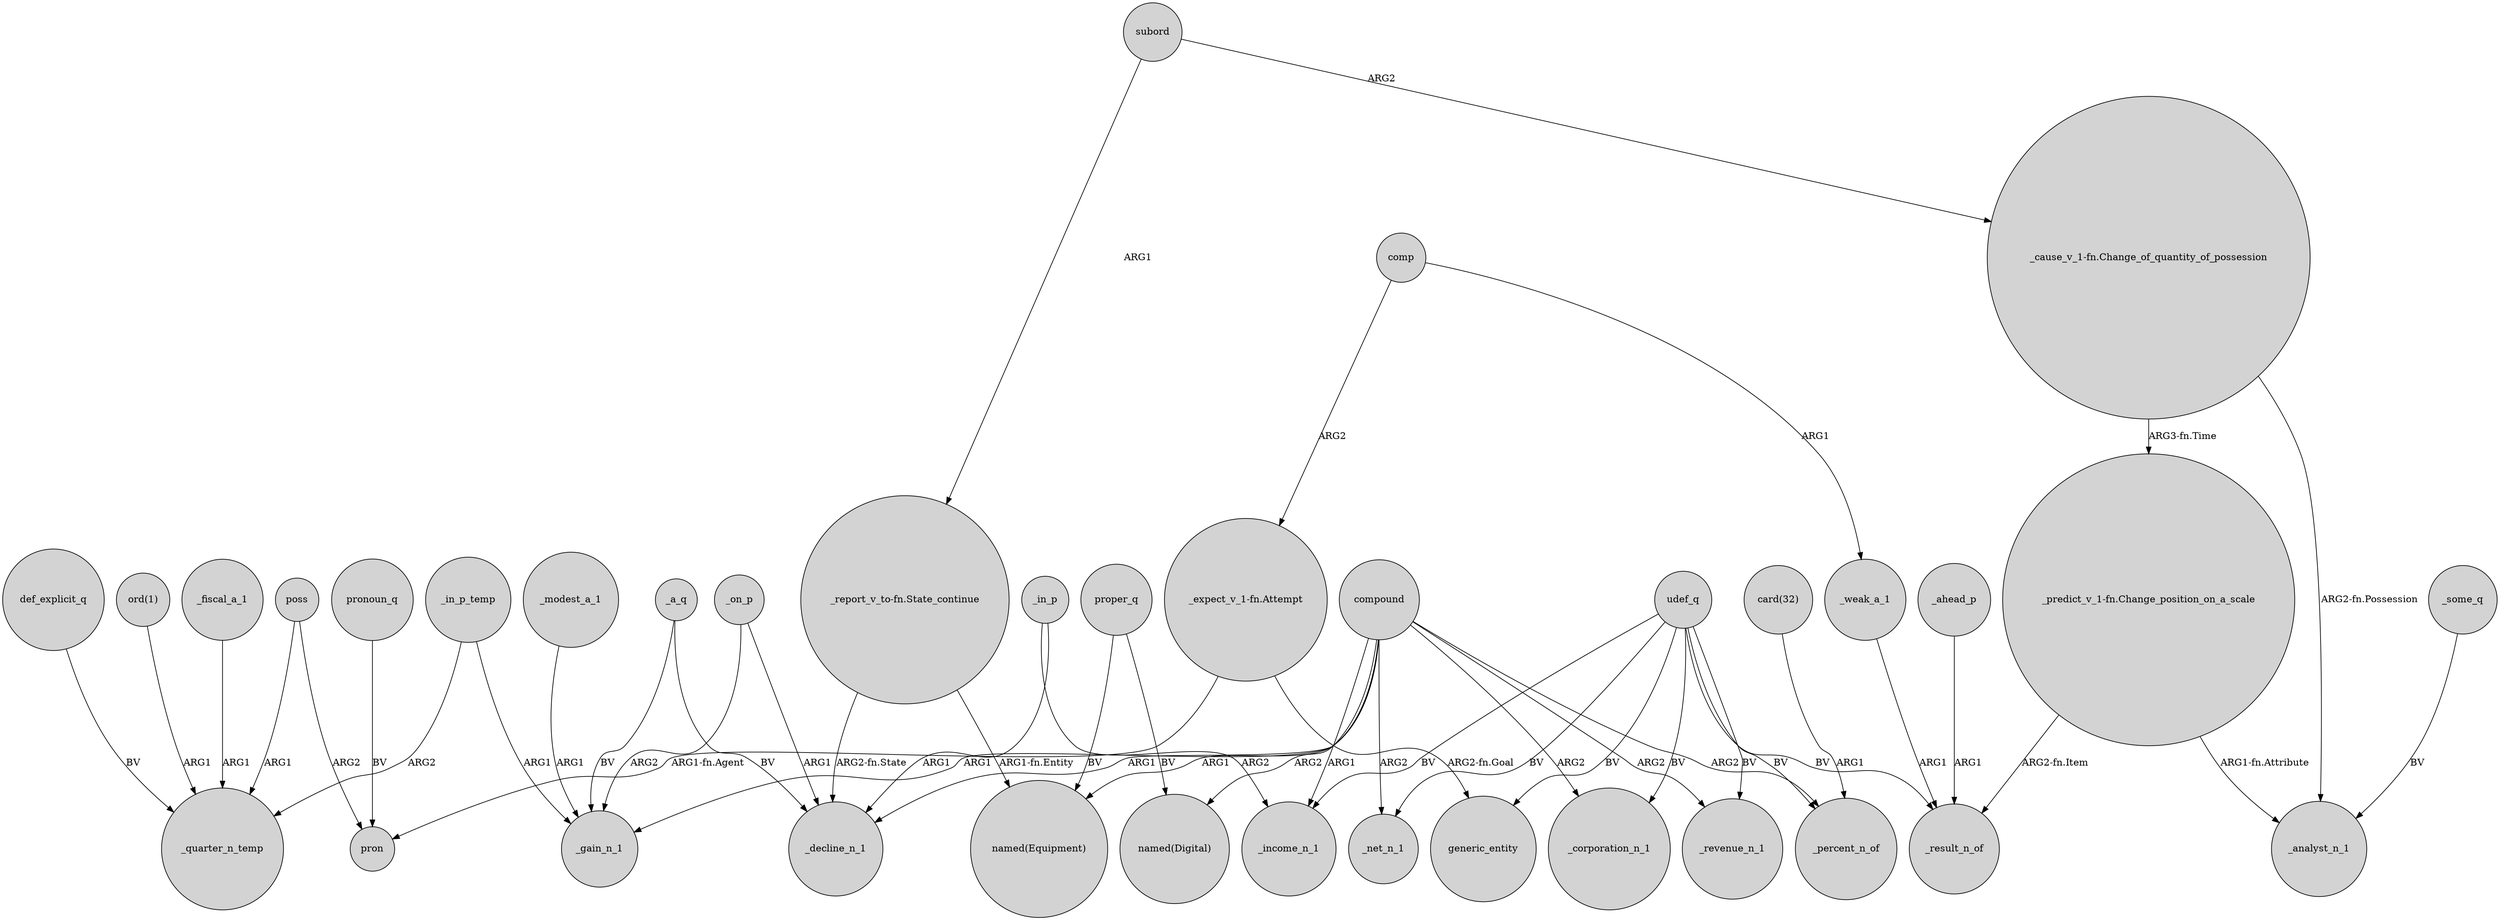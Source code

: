 digraph {
	node [shape=circle style=filled]
	_on_p -> _gain_n_1 [label=ARG2]
	_in_p_temp -> _quarter_n_temp [label=ARG2]
	"_expect_v_1-fn.Attempt" -> pron [label="ARG1-fn.Agent"]
	"_cause_v_1-fn.Change_of_quantity_of_possession" -> "_predict_v_1-fn.Change_position_on_a_scale" [label="ARG3-fn.Time"]
	compound -> "named(Equipment)" [label=ARG1]
	proper_q -> "named(Equipment)" [label=BV]
	compound -> _net_n_1 [label=ARG2]
	"_report_v_to-fn.State_continue" -> _decline_n_1 [label="ARG2-fn.State"]
	_weak_a_1 -> _result_n_of [label=ARG1]
	_some_q -> _analyst_n_1 [label=BV]
	subord -> "_report_v_to-fn.State_continue" [label=ARG1]
	comp -> "_expect_v_1-fn.Attempt" [label=ARG2]
	udef_q -> _income_n_1 [label=BV]
	compound -> _revenue_n_1 [label=ARG2]
	_in_p -> _income_n_1 [label=ARG2]
	_on_p -> _decline_n_1 [label=ARG1]
	"card(32)" -> _percent_n_of [label=ARG1]
	_a_q -> _decline_n_1 [label=BV]
	udef_q -> generic_entity [label=BV]
	_in_p -> _decline_n_1 [label=ARG1]
	udef_q -> _revenue_n_1 [label=BV]
	"_report_v_to-fn.State_continue" -> "named(Equipment)" [label="ARG1-fn.Entity"]
	compound -> _decline_n_1 [label=ARG1]
	proper_q -> "named(Digital)" [label=BV]
	pronoun_q -> pron [label=BV]
	poss -> pron [label=ARG2]
	"_expect_v_1-fn.Attempt" -> generic_entity [label="ARG2-fn.Goal"]
	comp -> _weak_a_1 [label=ARG1]
	compound -> _income_n_1 [label=ARG1]
	_modest_a_1 -> _gain_n_1 [label=ARG1]
	udef_q -> _percent_n_of [label=BV]
	"_predict_v_1-fn.Change_position_on_a_scale" -> _result_n_of [label="ARG2-fn.Item"]
	udef_q -> _net_n_1 [label=BV]
	compound -> _percent_n_of [label=ARG2]
	def_explicit_q -> _quarter_n_temp [label=BV]
	"ord(1)" -> _quarter_n_temp [label=ARG1]
	_a_q -> _gain_n_1 [label=BV]
	poss -> _quarter_n_temp [label=ARG1]
	compound -> _corporation_n_1 [label=ARG2]
	_ahead_p -> _result_n_of [label=ARG1]
	udef_q -> _corporation_n_1 [label=BV]
	"_predict_v_1-fn.Change_position_on_a_scale" -> _analyst_n_1 [label="ARG1-fn.Attribute"]
	compound -> "named(Digital)" [label=ARG2]
	compound -> _gain_n_1 [label=ARG1]
	"_cause_v_1-fn.Change_of_quantity_of_possession" -> _analyst_n_1 [label="ARG2-fn.Possession"]
	_fiscal_a_1 -> _quarter_n_temp [label=ARG1]
	udef_q -> _result_n_of [label=BV]
	_in_p_temp -> _gain_n_1 [label=ARG1]
	subord -> "_cause_v_1-fn.Change_of_quantity_of_possession" [label=ARG2]
}
